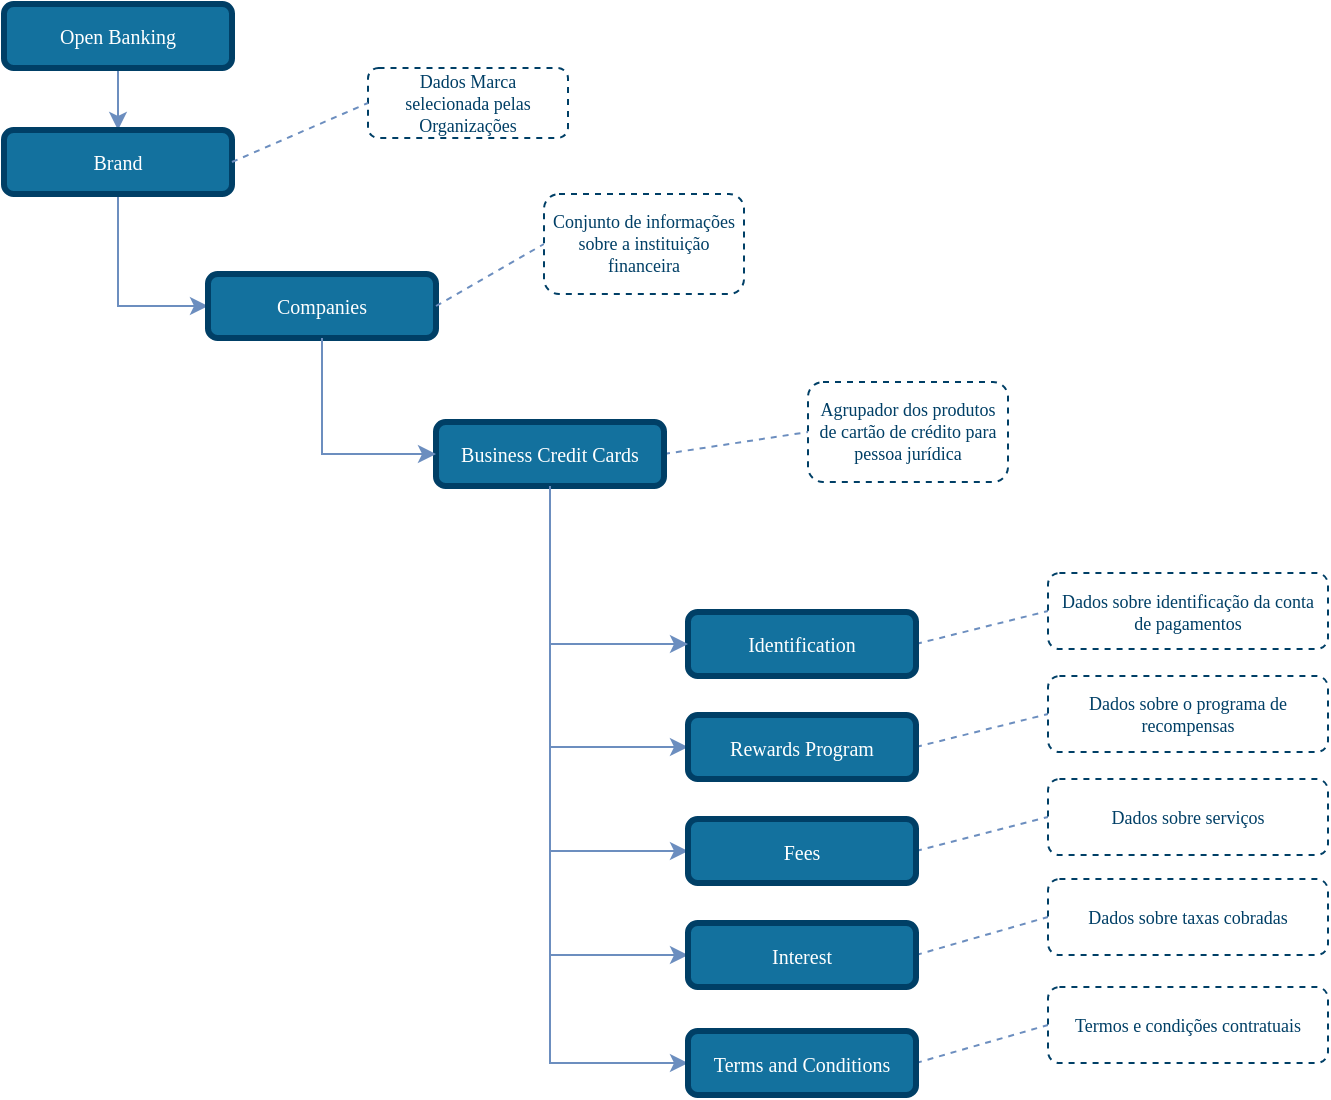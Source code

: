 <mxfile version="13.10.0" type="device"><diagram id="pwx9f-JPc5i2mSrcDJkJ" name="Page-1"><mxGraphModel dx="1046" dy="433" grid="1" gridSize="10" guides="1" tooltips="1" connect="1" arrows="1" fold="1" page="1" pageScale="1" pageWidth="827" pageHeight="1169" math="0" shadow="0"><root><mxCell id="0"/><mxCell id="1" parent="0"/><mxCell id="CP8brj2QoUajFCljk4hs-6" style="edgeStyle=orthogonalEdgeStyle;rounded=0;orthogonalLoop=1;jettySize=auto;html=1;exitX=0.5;exitY=1;exitDx=0;exitDy=0;entryX=0.5;entryY=0;entryDx=0;entryDy=0;endSize=6;fillColor=#dae8fc;strokeColor=#6c8ebf;comic=0;shadow=0;backgroundOutline=0;snapToPoint=0;fixDash=0;endArrow=classic;endFill=1;" parent="1" source="CP8brj2QoUajFCljk4hs-1" target="VmE8CRwHYokzrLCxkQC2-2" edge="1"><mxGeometry relative="1" as="geometry"/></mxCell><mxCell id="CP8brj2QoUajFCljk4hs-1" value="Open Banking" style="rounded=1;whiteSpace=wrap;html=1;comic=0;shadow=0;backgroundOutline=0;snapToPoint=0;fixDash=0;strokeWidth=3;fontFamily=Verdana;fontStyle=0;labelBackgroundColor=none;labelBorderColor=none;fontSize=10;fillColor=#13719E;strokeColor=#003F66;fontColor=#ffffff;" parent="1" vertex="1"><mxGeometry x="158" y="45" width="114" height="32" as="geometry"/></mxCell><mxCell id="s8GSPq7UgO-F03P1_zAw-17" style="edgeStyle=none;rounded=1;orthogonalLoop=1;jettySize=auto;html=1;exitX=1;exitY=0.5;exitDx=0;exitDy=0;entryX=0;entryY=0.5;entryDx=0;entryDy=0;dashed=1;endArrow=none;endFill=0;endSize=6;strokeColor=#6C8EBF;" parent="1" source="CP8brj2QoUajFCljk4hs-3" target="CP8brj2QoUajFCljk4hs-20" edge="1"><mxGeometry relative="1" as="geometry"><mxPoint x="524" y="224" as="targetPoint"/></mxGeometry></mxCell><mxCell id="CP8brj2QoUajFCljk4hs-3" value="Business Credit Cards" style="rounded=1;whiteSpace=wrap;html=1;comic=0;shadow=0;backgroundOutline=0;snapToPoint=0;fixDash=0;strokeWidth=3;fontFamily=Verdana;fontStyle=0;labelBackgroundColor=none;labelBorderColor=none;fontSize=10;fillColor=#13719E;strokeColor=#003F66;fontColor=#ffffff;" parent="1" vertex="1"><mxGeometry x="374" y="254" width="114" height="32" as="geometry"/></mxCell><mxCell id="CP8brj2QoUajFCljk4hs-20" value="&lt;font style=&quot;font-size: 9px&quot;&gt;Agrupador dos produtos de cartão de crédito para pessoa jurídica&lt;/font&gt;" style="rounded=1;whiteSpace=wrap;html=1;shadow=0;comic=0;strokeColor=#003F66;strokeWidth=1;fillColor=#ffffff;fontFamily=Verdana;fontSize=9;fontColor=#003F66;dashed=1;spacingLeft=5;spacing=0;spacingRight=5;spacingBottom=5;spacingTop=5;align=center;verticalAlign=middle;gradientColor=#ffffff;" parent="1" vertex="1"><mxGeometry x="560" y="234" width="100" height="50" as="geometry"/></mxCell><mxCell id="VmE8CRwHYokzrLCxkQC2-3" style="edgeStyle=orthogonalEdgeStyle;rounded=0;orthogonalLoop=1;jettySize=auto;html=1;entryX=0;entryY=0.5;entryDx=0;entryDy=0;shadow=0;strokeColor=#6c8ebf;fillColor=#dae8fc;endFill=1;endSize=6;comic=0;exitX=0.5;exitY=1;exitDx=0;exitDy=0;" parent="1" source="VmE8CRwHYokzrLCxkQC2-2" target="r_iV3R8_DR8X-haHTHrq-1" edge="1"><mxGeometry relative="1" as="geometry"/></mxCell><mxCell id="VmE8CRwHYokzrLCxkQC2-2" value="Brand" style="rounded=1;whiteSpace=wrap;html=1;comic=0;shadow=0;backgroundOutline=0;snapToPoint=0;fixDash=0;strokeWidth=3;fontFamily=Verdana;fontStyle=0;labelBackgroundColor=none;labelBorderColor=none;fontSize=10;fillColor=#13719E;strokeColor=#003F66;fontColor=#ffffff;" parent="1" vertex="1"><mxGeometry x="158" y="108" width="114" height="32" as="geometry"/></mxCell><mxCell id="67pc04Fv1Amd-nCwGbTu-1" value="Dados Marca selecionada pelas Organizações" style="rounded=1;whiteSpace=wrap;html=1;shadow=0;comic=0;strokeColor=#003F66;strokeWidth=1;fillColor=#ffffff;fontFamily=Verdana;fontSize=9;fontColor=#003F66;dashed=1;spacingLeft=5;spacing=0;spacingRight=5;spacingBottom=5;spacingTop=5;align=center;verticalAlign=middle;gradientColor=#ffffff;" parent="1" vertex="1"><mxGeometry x="340" y="77" width="100" height="35" as="geometry"/></mxCell><mxCell id="67pc04Fv1Amd-nCwGbTu-2" style="edgeStyle=none;rounded=1;orthogonalLoop=1;jettySize=auto;html=1;exitX=1;exitY=0.5;exitDx=0;exitDy=0;entryX=0;entryY=0.5;entryDx=0;entryDy=0;dashed=1;endArrow=none;endFill=0;endSize=6;strokeColor=#6C8EBF;" parent="1" source="VmE8CRwHYokzrLCxkQC2-2" target="67pc04Fv1Amd-nCwGbTu-1" edge="1"><mxGeometry relative="1" as="geometry"><mxPoint x="388" y="185" as="targetPoint"/><mxPoint x="282" y="206" as="sourcePoint"/></mxGeometry></mxCell><mxCell id="7SM82Xgn0hcUYBG6hJO3-6" style="edgeStyle=orthogonalEdgeStyle;rounded=0;orthogonalLoop=1;jettySize=auto;html=1;exitX=0.5;exitY=1;exitDx=0;exitDy=0;entryX=0;entryY=0.5;entryDx=0;entryDy=0;strokeColor=#6C8EBF;endArrow=classic;endFill=1;" parent="1" source="CP8brj2QoUajFCljk4hs-3" target="e0NBURa9BDHkin6hukux-11" edge="1"><mxGeometry relative="1" as="geometry"><mxPoint x="441" y="296" as="sourcePoint"/><mxPoint x="478" y="355" as="targetPoint"/></mxGeometry></mxCell><mxCell id="przx_MYmwSuzWcuvNzgj-11" style="edgeStyle=orthogonalEdgeStyle;rounded=0;orthogonalLoop=1;jettySize=auto;html=1;exitX=0.5;exitY=1;exitDx=0;exitDy=0;entryX=0;entryY=0.5;entryDx=0;entryDy=0;strokeColor=#6C8EBF;endArrow=classic;endFill=1;" parent="1" source="CP8brj2QoUajFCljk4hs-3" target="e0NBURa9BDHkin6hukux-4" edge="1"><mxGeometry relative="1" as="geometry"><mxPoint x="441" y="296" as="sourcePoint"/><mxPoint x="478" y="427" as="targetPoint"/></mxGeometry></mxCell><mxCell id="przx_MYmwSuzWcuvNzgj-12" style="edgeStyle=orthogonalEdgeStyle;rounded=0;orthogonalLoop=1;jettySize=auto;html=1;entryX=0;entryY=0.5;entryDx=0;entryDy=0;strokeColor=#6C8EBF;endArrow=classic;endFill=1;exitX=0.5;exitY=1;exitDx=0;exitDy=0;" parent="1" source="CP8brj2QoUajFCljk4hs-3" target="e0NBURa9BDHkin6hukux-6" edge="1"><mxGeometry relative="1" as="geometry"><mxPoint x="430" y="294" as="sourcePoint"/><mxPoint x="478" y="558" as="targetPoint"/></mxGeometry></mxCell><mxCell id="r_iV3R8_DR8X-haHTHrq-1" value="Companies" style="rounded=1;whiteSpace=wrap;html=1;comic=0;shadow=0;backgroundOutline=0;snapToPoint=0;fixDash=0;strokeWidth=3;fontFamily=Verdana;fontStyle=0;labelBackgroundColor=none;labelBorderColor=none;fontSize=10;fillColor=#13719E;strokeColor=#003F66;fontColor=#ffffff;" parent="1" vertex="1"><mxGeometry x="260" y="180" width="114" height="32" as="geometry"/></mxCell><mxCell id="r_iV3R8_DR8X-haHTHrq-5" style="edgeStyle=orthogonalEdgeStyle;rounded=0;orthogonalLoop=1;jettySize=auto;html=1;entryX=0;entryY=0.5;entryDx=0;entryDy=0;shadow=0;strokeColor=#6c8ebf;fillColor=#dae8fc;endFill=1;endSize=6;comic=0;exitX=0.5;exitY=1;exitDx=0;exitDy=0;" parent="1" source="r_iV3R8_DR8X-haHTHrq-1" target="CP8brj2QoUajFCljk4hs-3" edge="1"><mxGeometry relative="1" as="geometry"><mxPoint x="270" y="280" as="sourcePoint"/><mxPoint x="315" y="336" as="targetPoint"/></mxGeometry></mxCell><mxCell id="r_iV3R8_DR8X-haHTHrq-6" style="edgeStyle=none;rounded=1;orthogonalLoop=1;jettySize=auto;html=1;exitX=1;exitY=0.5;exitDx=0;exitDy=0;entryX=0;entryY=0.5;entryDx=0;entryDy=0;dashed=1;endArrow=none;endFill=0;endSize=6;strokeColor=#6C8EBF;" parent="1" source="r_iV3R8_DR8X-haHTHrq-1" target="r_iV3R8_DR8X-haHTHrq-7" edge="1"><mxGeometry relative="1" as="geometry"><mxPoint x="380" y="182" as="sourcePoint"/></mxGeometry></mxCell><mxCell id="r_iV3R8_DR8X-haHTHrq-7" value="&lt;font style=&quot;font-size: 9px&quot;&gt;Conjunto de informações sobre a instituição financeira&lt;/font&gt;" style="rounded=1;whiteSpace=wrap;html=1;shadow=0;comic=0;strokeColor=#003F66;strokeWidth=1;fillColor=#ffffff;gradientColor=#ffffff;fontFamily=Verdana;fontSize=9;fontColor=#003F66;dashed=1;spacingLeft=5;spacing=0;spacingRight=5;spacingBottom=5;spacingTop=5;align=center;verticalAlign=middle;" parent="1" vertex="1"><mxGeometry x="428" y="140" width="100" height="50" as="geometry"/></mxCell><mxCell id="NUllNF7YuAe0Fh2mwgBd-4" style="edgeStyle=orthogonalEdgeStyle;rounded=0;orthogonalLoop=1;jettySize=auto;html=1;exitX=0.5;exitY=1;exitDx=0;exitDy=0;entryX=0;entryY=0.5;entryDx=0;entryDy=0;strokeColor=#6C8EBF;endArrow=classic;endFill=1;" parent="1" source="CP8brj2QoUajFCljk4hs-3" target="e0NBURa9BDHkin6hukux-5" edge="1"><mxGeometry relative="1" as="geometry"><mxPoint x="520" y="568.5" as="sourcePoint"/><mxPoint x="478" y="497" as="targetPoint"/></mxGeometry></mxCell><mxCell id="e0NBURa9BDHkin6hukux-1" style="edgeStyle=none;rounded=1;orthogonalLoop=1;jettySize=auto;html=1;entryX=0;entryY=0.5;entryDx=0;entryDy=0;dashed=1;endArrow=none;endFill=0;endSize=6;strokeColor=#6C8EBF;exitX=1;exitY=0.5;exitDx=0;exitDy=0;" parent="1" source="e0NBURa9BDHkin6hukux-4" target="e0NBURa9BDHkin6hukux-7" edge="1"><mxGeometry relative="1" as="geometry"><mxPoint x="662" y="472.5" as="sourcePoint"/><mxPoint x="692" y="351.5" as="targetPoint"/></mxGeometry></mxCell><mxCell id="e0NBURa9BDHkin6hukux-2" style="edgeStyle=none;rounded=1;orthogonalLoop=1;jettySize=auto;html=1;entryX=0;entryY=0.5;entryDx=0;entryDy=0;dashed=1;endArrow=none;endFill=0;endSize=6;strokeColor=#6C8EBF;exitX=1;exitY=0.5;exitDx=0;exitDy=0;" parent="1" source="e0NBURa9BDHkin6hukux-5" target="e0NBURa9BDHkin6hukux-8" edge="1"><mxGeometry relative="1" as="geometry"><mxPoint x="642" y="528.5" as="sourcePoint"/><mxPoint x="692" y="421.5" as="targetPoint"/></mxGeometry></mxCell><mxCell id="e0NBURa9BDHkin6hukux-3" style="edgeStyle=none;rounded=1;orthogonalLoop=1;jettySize=auto;html=1;exitX=1;exitY=0.5;exitDx=0;exitDy=0;entryX=0;entryY=0.5;entryDx=0;entryDy=0;dashed=1;endArrow=none;endFill=0;endSize=6;strokeColor=#6C8EBF;" parent="1" source="e0NBURa9BDHkin6hukux-6" target="e0NBURa9BDHkin6hukux-9" edge="1"><mxGeometry relative="1" as="geometry"><mxPoint x="616" y="582.5" as="sourcePoint"/><mxPoint x="692" y="475.5" as="targetPoint"/></mxGeometry></mxCell><mxCell id="e0NBURa9BDHkin6hukux-4" value="Fees" style="rounded=1;whiteSpace=wrap;html=1;comic=0;shadow=0;backgroundOutline=0;snapToPoint=0;fixDash=0;strokeWidth=3;fontFamily=Verdana;fontStyle=0;labelBackgroundColor=none;labelBorderColor=none;fontSize=10;fillColor=#13719E;strokeColor=#003F66;fontColor=#ffffff;" parent="1" vertex="1"><mxGeometry x="500" y="452.5" width="114" height="32" as="geometry"/></mxCell><mxCell id="e0NBURa9BDHkin6hukux-5" value="Interest" style="rounded=1;whiteSpace=wrap;html=1;comic=0;shadow=0;backgroundOutline=0;snapToPoint=0;fixDash=0;strokeWidth=3;fontFamily=Verdana;fontStyle=0;labelBackgroundColor=none;labelBorderColor=none;fontSize=10;fillColor=#13719E;strokeColor=#003F66;fontColor=#ffffff;" parent="1" vertex="1"><mxGeometry x="500" y="504.5" width="114" height="32" as="geometry"/></mxCell><mxCell id="e0NBURa9BDHkin6hukux-6" value="Terms and Conditions" style="rounded=1;whiteSpace=wrap;html=1;comic=0;shadow=0;backgroundOutline=0;snapToPoint=0;fixDash=0;strokeWidth=3;fontFamily=Verdana;fontStyle=0;labelBackgroundColor=none;labelBorderColor=none;fontSize=10;fillColor=#13719E;strokeColor=#003F66;fontColor=#ffffff;" parent="1" vertex="1"><mxGeometry x="500" y="558.5" width="114" height="32" as="geometry"/></mxCell><mxCell id="e0NBURa9BDHkin6hukux-7" value="Dados sobre serviços" style="rounded=1;whiteSpace=wrap;html=1;shadow=0;comic=0;strokeColor=#003F66;strokeWidth=1;fillColor=#ffffff;fontFamily=Verdana;fontSize=9;fontColor=#003F66;dashed=1;spacingLeft=5;spacing=0;spacingRight=5;spacingBottom=5;spacingTop=5;align=center;verticalAlign=middle;gradientColor=#ffffff;" parent="1" vertex="1"><mxGeometry x="680" y="432.5" width="140" height="38" as="geometry"/></mxCell><mxCell id="e0NBURa9BDHkin6hukux-8" value="Dados sobre taxas cobradas" style="rounded=1;whiteSpace=wrap;html=1;shadow=0;comic=0;strokeColor=#003F66;strokeWidth=1;fillColor=#ffffff;fontFamily=Verdana;fontSize=9;fontColor=#003F66;dashed=1;spacingLeft=5;spacing=0;spacingRight=5;spacingBottom=5;spacingTop=5;align=center;verticalAlign=middle;gradientColor=#ffffff;" parent="1" vertex="1"><mxGeometry x="680" y="482.5" width="140" height="38" as="geometry"/></mxCell><mxCell id="e0NBURa9BDHkin6hukux-9" value="&lt;font style=&quot;font-size: 9px&quot;&gt;Termos e condições contratuais&lt;/font&gt;" style="rounded=1;whiteSpace=wrap;html=1;shadow=0;comic=0;strokeColor=#003F66;strokeWidth=1;fillColor=#ffffff;fontFamily=Verdana;fontSize=9;fontColor=#003F66;dashed=1;spacingLeft=5;spacing=0;spacingRight=5;spacingBottom=5;spacingTop=5;align=center;verticalAlign=middle;gradientColor=#ffffff;" parent="1" vertex="1"><mxGeometry x="680" y="536.5" width="140" height="38" as="geometry"/></mxCell><mxCell id="e0NBURa9BDHkin6hukux-10" style="edgeStyle=none;rounded=1;orthogonalLoop=1;jettySize=auto;html=1;entryX=0;entryY=0.5;entryDx=0;entryDy=0;dashed=1;endArrow=none;endFill=0;endSize=6;strokeColor=#6C8EBF;exitX=1;exitY=0.5;exitDx=0;exitDy=0;" parent="1" source="e0NBURa9BDHkin6hukux-11" target="e0NBURa9BDHkin6hukux-12" edge="1"><mxGeometry relative="1" as="geometry"><mxPoint x="724" y="427" as="sourcePoint"/><mxPoint x="774" y="320" as="targetPoint"/></mxGeometry></mxCell><mxCell id="e0NBURa9BDHkin6hukux-11" value="Rewards Program" style="rounded=1;whiteSpace=wrap;html=1;comic=0;shadow=0;backgroundOutline=0;snapToPoint=0;fixDash=0;strokeWidth=3;fontFamily=Verdana;fontStyle=0;labelBackgroundColor=none;labelBorderColor=none;fontSize=10;fillColor=#13719E;strokeColor=#003F66;fontColor=#ffffff;" parent="1" vertex="1"><mxGeometry x="500" y="400.5" width="114" height="32" as="geometry"/></mxCell><mxCell id="e0NBURa9BDHkin6hukux-12" value="Dados sobre o programa de recompensas" style="rounded=1;whiteSpace=wrap;html=1;shadow=0;comic=0;strokeColor=#003F66;strokeWidth=1;fillColor=#ffffff;fontFamily=Verdana;fontSize=9;fontColor=#003F66;dashed=1;spacingLeft=5;spacing=0;spacingRight=5;spacingBottom=5;spacingTop=5;align=center;verticalAlign=middle;gradientColor=#ffffff;" parent="1" vertex="1"><mxGeometry x="680" y="381" width="140" height="38" as="geometry"/></mxCell><mxCell id="kOqRsec2OXJtoZlXTZp9-1" style="edgeStyle=none;rounded=1;orthogonalLoop=1;jettySize=auto;html=1;entryX=0;entryY=0.5;entryDx=0;entryDy=0;dashed=1;endArrow=none;endFill=0;endSize=6;strokeColor=#6C8EBF;exitX=1;exitY=0.5;exitDx=0;exitDy=0;" edge="1" source="kOqRsec2OXJtoZlXTZp9-2" target="kOqRsec2OXJtoZlXTZp9-3" parent="1"><mxGeometry relative="1" as="geometry"><mxPoint x="724" y="375.5" as="sourcePoint"/><mxPoint x="774" y="268.5" as="targetPoint"/></mxGeometry></mxCell><mxCell id="kOqRsec2OXJtoZlXTZp9-2" value="Identification" style="rounded=1;whiteSpace=wrap;html=1;comic=0;shadow=0;backgroundOutline=0;snapToPoint=0;fixDash=0;strokeWidth=3;fontFamily=Verdana;fontStyle=0;labelBackgroundColor=none;labelBorderColor=none;fontSize=10;fillColor=#13719E;strokeColor=#003F66;fontColor=#ffffff;" vertex="1" parent="1"><mxGeometry x="500" y="349" width="114" height="32" as="geometry"/></mxCell><mxCell id="kOqRsec2OXJtoZlXTZp9-3" value="Dados sobre identificação da conta de pagamentos" style="rounded=1;whiteSpace=wrap;html=1;shadow=0;comic=0;strokeColor=#003F66;strokeWidth=1;fillColor=#ffffff;fontFamily=Verdana;fontSize=9;fontColor=#003F66;dashed=1;spacingLeft=5;spacing=0;spacingRight=5;spacingBottom=5;spacingTop=5;align=center;verticalAlign=middle;gradientColor=#ffffff;" vertex="1" parent="1"><mxGeometry x="680" y="329.5" width="140" height="38" as="geometry"/></mxCell><mxCell id="kOqRsec2OXJtoZlXTZp9-5" style="edgeStyle=orthogonalEdgeStyle;rounded=0;orthogonalLoop=1;jettySize=auto;html=1;exitX=0.5;exitY=1;exitDx=0;exitDy=0;entryX=0;entryY=0.5;entryDx=0;entryDy=0;strokeColor=#6C8EBF;endArrow=classic;endFill=1;" edge="1" parent="1" source="CP8brj2QoUajFCljk4hs-3" target="kOqRsec2OXJtoZlXTZp9-2"><mxGeometry relative="1" as="geometry"><mxPoint x="431" y="286" as="sourcePoint"/><mxPoint x="500" y="416.5" as="targetPoint"/><Array as="points"><mxPoint x="431" y="365"/></Array></mxGeometry></mxCell></root></mxGraphModel></diagram></mxfile>